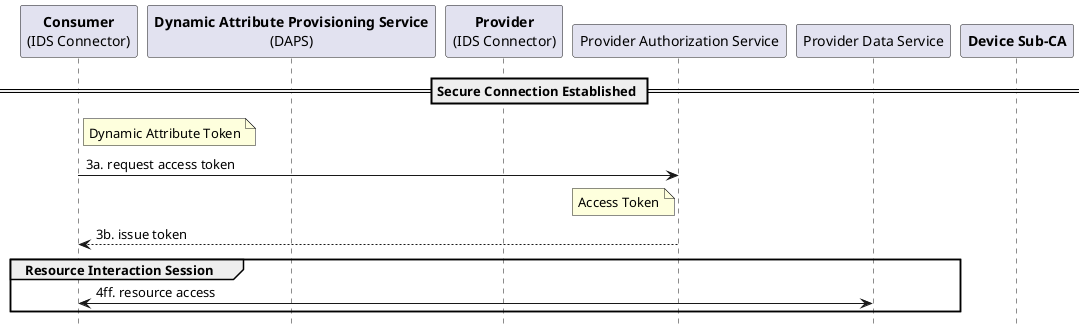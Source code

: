 @startuml

hide footbox

participant "**Consumer**\n(IDS Connector)" as C
participant "**Dynamic Attribute Provisioning Service**\n(DAPS)" as DAPS
participant "**Provider**\n(IDS Connector)" as P
participant "Provider Authorization Service" as PAS
participant "Provider Data Service" as PDS
participant "**Device Sub-CA**" as DSC

== Secure Connection Established ==

note right of C: Dynamic Attribute Token
C -> PAS: 3a. request access token

note left of PAS: Access Token
PAS --> C: 3b. issue token

group Resource Interaction Session

C <-> PDS: 4ff. resource access

end

@enduml
